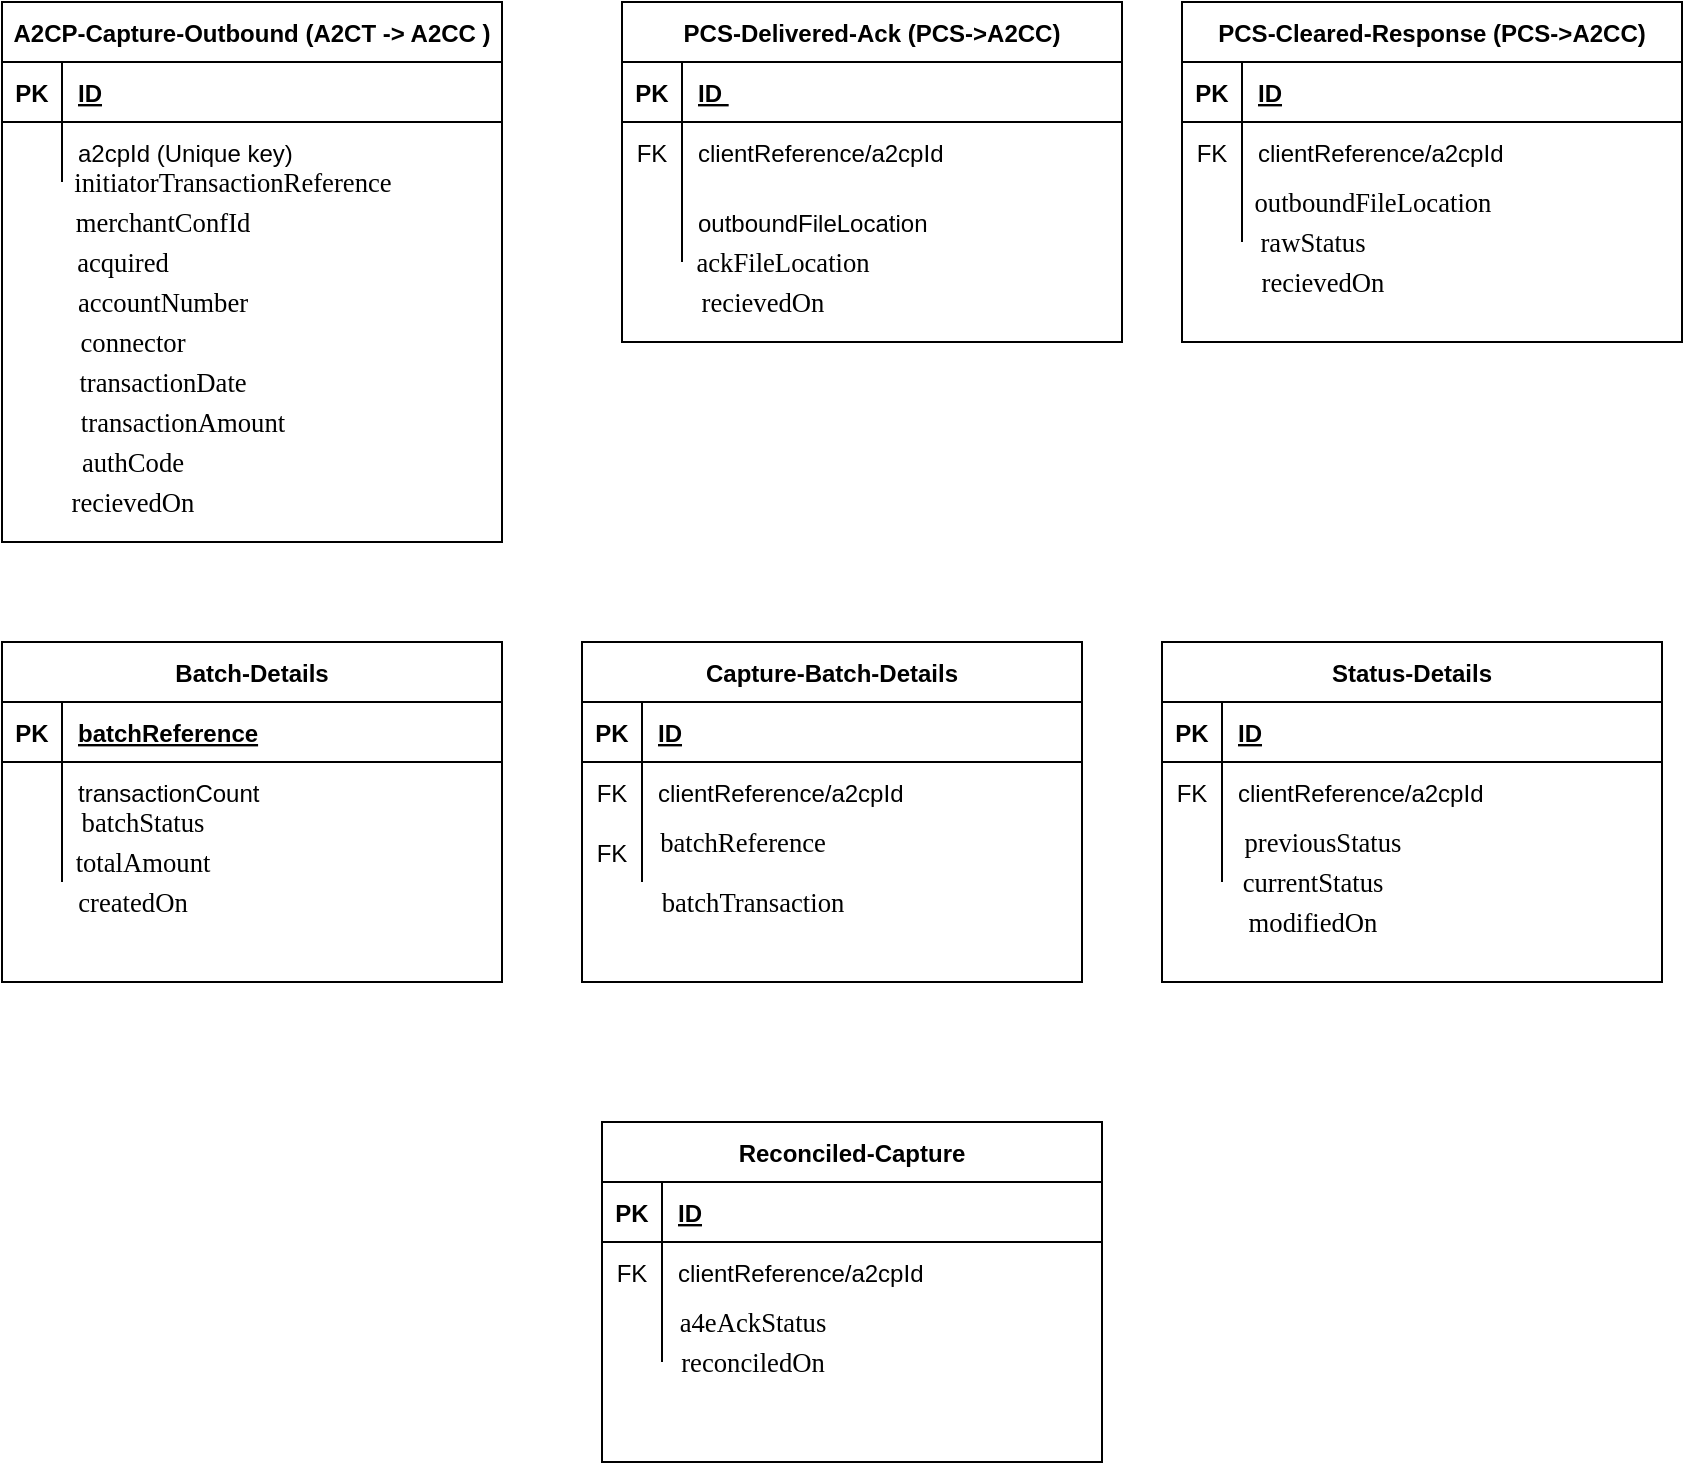 <mxfile version="14.0.4" type="github">
  <diagram id="R2lEEEUBdFMjLlhIrx00" name="Page-1">
    <mxGraphModel dx="1187" dy="380" grid="1" gridSize="10" guides="1" tooltips="1" connect="1" arrows="1" fold="1" page="1" pageScale="1" pageWidth="850" pageHeight="1100" math="0" shadow="0" extFonts="Permanent Marker^https://fonts.googleapis.com/css?family=Permanent+Marker">
      <root>
        <mxCell id="0" />
        <mxCell id="1" parent="0" />
        <mxCell id="C-vyLk0tnHw3VtMMgP7b-2" value="PCS-Delivered-Ack (PCS-&gt;A2CC)" style="shape=table;startSize=30;container=1;collapsible=1;childLayout=tableLayout;fixedRows=1;rowLines=0;fontStyle=1;align=center;resizeLast=1;" parent="1" vertex="1">
          <mxGeometry x="320" y="80" width="250" height="170" as="geometry" />
        </mxCell>
        <mxCell id="C-vyLk0tnHw3VtMMgP7b-3" value="" style="shape=partialRectangle;collapsible=0;dropTarget=0;pointerEvents=0;fillColor=none;points=[[0,0.5],[1,0.5]];portConstraint=eastwest;top=0;left=0;right=0;bottom=1;" parent="C-vyLk0tnHw3VtMMgP7b-2" vertex="1">
          <mxGeometry y="30" width="250" height="30" as="geometry" />
        </mxCell>
        <mxCell id="C-vyLk0tnHw3VtMMgP7b-4" value="PK" style="shape=partialRectangle;overflow=hidden;connectable=0;fillColor=none;top=0;left=0;bottom=0;right=0;fontStyle=1;" parent="C-vyLk0tnHw3VtMMgP7b-3" vertex="1">
          <mxGeometry width="30" height="30" as="geometry" />
        </mxCell>
        <mxCell id="C-vyLk0tnHw3VtMMgP7b-5" value="ID " style="shape=partialRectangle;overflow=hidden;connectable=0;fillColor=none;top=0;left=0;bottom=0;right=0;align=left;spacingLeft=6;fontStyle=5;" parent="C-vyLk0tnHw3VtMMgP7b-3" vertex="1">
          <mxGeometry x="30" width="220" height="30" as="geometry" />
        </mxCell>
        <mxCell id="C-vyLk0tnHw3VtMMgP7b-6" value="" style="shape=partialRectangle;collapsible=0;dropTarget=0;pointerEvents=0;fillColor=none;points=[[0,0.5],[1,0.5]];portConstraint=eastwest;top=0;left=0;right=0;bottom=0;" parent="C-vyLk0tnHw3VtMMgP7b-2" vertex="1">
          <mxGeometry y="60" width="250" height="30" as="geometry" />
        </mxCell>
        <mxCell id="C-vyLk0tnHw3VtMMgP7b-7" value="FK" style="shape=partialRectangle;overflow=hidden;connectable=0;fillColor=none;top=0;left=0;bottom=0;right=0;" parent="C-vyLk0tnHw3VtMMgP7b-6" vertex="1">
          <mxGeometry width="30" height="30" as="geometry" />
        </mxCell>
        <mxCell id="C-vyLk0tnHw3VtMMgP7b-8" value="clientReference/a2cpId" style="shape=partialRectangle;overflow=hidden;connectable=0;fillColor=none;top=0;left=0;bottom=0;right=0;align=left;spacingLeft=6;" parent="C-vyLk0tnHw3VtMMgP7b-6" vertex="1">
          <mxGeometry x="30" width="220" height="30" as="geometry" />
        </mxCell>
        <mxCell id="C-vyLk0tnHw3VtMMgP7b-9" value="" style="shape=partialRectangle;collapsible=0;dropTarget=0;pointerEvents=0;fillColor=none;points=[[0,0.5],[1,0.5]];portConstraint=eastwest;top=0;left=0;right=0;bottom=0;" parent="C-vyLk0tnHw3VtMMgP7b-2" vertex="1">
          <mxGeometry y="90" width="250" height="40" as="geometry" />
        </mxCell>
        <mxCell id="C-vyLk0tnHw3VtMMgP7b-10" value="" style="shape=partialRectangle;overflow=hidden;connectable=0;fillColor=none;top=0;left=0;bottom=0;right=0;" parent="C-vyLk0tnHw3VtMMgP7b-9" vertex="1">
          <mxGeometry width="30" height="40" as="geometry" />
        </mxCell>
        <mxCell id="C-vyLk0tnHw3VtMMgP7b-11" value="outboundFileLocation" style="shape=partialRectangle;overflow=hidden;connectable=0;fillColor=none;top=0;left=0;bottom=0;right=0;align=left;spacingLeft=6;" parent="C-vyLk0tnHw3VtMMgP7b-9" vertex="1">
          <mxGeometry x="30" width="220" height="40" as="geometry" />
        </mxCell>
        <mxCell id="C-vyLk0tnHw3VtMMgP7b-13" value="PCS-Cleared-Response (PCS-&gt;A2CC)" style="shape=table;startSize=30;container=1;collapsible=1;childLayout=tableLayout;fixedRows=1;rowLines=0;fontStyle=1;align=center;resizeLast=1;" parent="1" vertex="1">
          <mxGeometry x="600" y="80" width="250" height="170" as="geometry" />
        </mxCell>
        <mxCell id="C-vyLk0tnHw3VtMMgP7b-14" value="" style="shape=partialRectangle;collapsible=0;dropTarget=0;pointerEvents=0;fillColor=none;points=[[0,0.5],[1,0.5]];portConstraint=eastwest;top=0;left=0;right=0;bottom=1;" parent="C-vyLk0tnHw3VtMMgP7b-13" vertex="1">
          <mxGeometry y="30" width="250" height="30" as="geometry" />
        </mxCell>
        <mxCell id="C-vyLk0tnHw3VtMMgP7b-15" value="PK" style="shape=partialRectangle;overflow=hidden;connectable=0;fillColor=none;top=0;left=0;bottom=0;right=0;fontStyle=1;" parent="C-vyLk0tnHw3VtMMgP7b-14" vertex="1">
          <mxGeometry width="30" height="30" as="geometry" />
        </mxCell>
        <mxCell id="C-vyLk0tnHw3VtMMgP7b-16" value="ID" style="shape=partialRectangle;overflow=hidden;connectable=0;fillColor=none;top=0;left=0;bottom=0;right=0;align=left;spacingLeft=6;fontStyle=5;" parent="C-vyLk0tnHw3VtMMgP7b-14" vertex="1">
          <mxGeometry x="30" width="220" height="30" as="geometry" />
        </mxCell>
        <mxCell id="C-vyLk0tnHw3VtMMgP7b-17" value="" style="shape=partialRectangle;collapsible=0;dropTarget=0;pointerEvents=0;fillColor=none;points=[[0,0.5],[1,0.5]];portConstraint=eastwest;top=0;left=0;right=0;bottom=0;" parent="C-vyLk0tnHw3VtMMgP7b-13" vertex="1">
          <mxGeometry y="60" width="250" height="30" as="geometry" />
        </mxCell>
        <mxCell id="C-vyLk0tnHw3VtMMgP7b-18" value="FK" style="shape=partialRectangle;overflow=hidden;connectable=0;fillColor=none;top=0;left=0;bottom=0;right=0;" parent="C-vyLk0tnHw3VtMMgP7b-17" vertex="1">
          <mxGeometry width="30" height="30" as="geometry" />
        </mxCell>
        <mxCell id="C-vyLk0tnHw3VtMMgP7b-19" value="clientReference/a2cpId " style="shape=partialRectangle;overflow=hidden;connectable=0;fillColor=none;top=0;left=0;bottom=0;right=0;align=left;spacingLeft=6;" parent="C-vyLk0tnHw3VtMMgP7b-17" vertex="1">
          <mxGeometry x="30" width="220" height="30" as="geometry" />
        </mxCell>
        <mxCell id="C-vyLk0tnHw3VtMMgP7b-20" value="" style="shape=partialRectangle;collapsible=0;dropTarget=0;pointerEvents=0;fillColor=none;points=[[0,0.5],[1,0.5]];portConstraint=eastwest;top=0;left=0;right=0;bottom=0;" parent="C-vyLk0tnHw3VtMMgP7b-13" vertex="1">
          <mxGeometry y="90" width="250" height="30" as="geometry" />
        </mxCell>
        <mxCell id="C-vyLk0tnHw3VtMMgP7b-21" value="" style="shape=partialRectangle;overflow=hidden;connectable=0;fillColor=none;top=0;left=0;bottom=0;right=0;" parent="C-vyLk0tnHw3VtMMgP7b-20" vertex="1">
          <mxGeometry width="30" height="30" as="geometry" />
        </mxCell>
        <mxCell id="C-vyLk0tnHw3VtMMgP7b-22" value="" style="shape=partialRectangle;overflow=hidden;connectable=0;fillColor=none;top=0;left=0;bottom=0;right=0;align=left;spacingLeft=6;" parent="C-vyLk0tnHw3VtMMgP7b-20" vertex="1">
          <mxGeometry x="30" width="220" height="30" as="geometry" />
        </mxCell>
        <mxCell id="C-vyLk0tnHw3VtMMgP7b-23" value="A2CP-Capture-Outbound (A2CT -&gt; A2CC )" style="shape=table;startSize=30;container=1;collapsible=1;childLayout=tableLayout;fixedRows=1;rowLines=0;fontStyle=1;align=center;resizeLast=1;" parent="1" vertex="1">
          <mxGeometry x="10" y="80" width="250" height="270" as="geometry">
            <mxRectangle x="120" y="120" width="100" height="30" as="alternateBounds" />
          </mxGeometry>
        </mxCell>
        <mxCell id="C-vyLk0tnHw3VtMMgP7b-24" value="" style="shape=partialRectangle;collapsible=0;dropTarget=0;pointerEvents=0;fillColor=none;points=[[0,0.5],[1,0.5]];portConstraint=eastwest;top=0;left=0;right=0;bottom=1;" parent="C-vyLk0tnHw3VtMMgP7b-23" vertex="1">
          <mxGeometry y="30" width="250" height="30" as="geometry" />
        </mxCell>
        <mxCell id="C-vyLk0tnHw3VtMMgP7b-25" value="PK" style="shape=partialRectangle;overflow=hidden;connectable=0;fillColor=none;top=0;left=0;bottom=0;right=0;fontStyle=1;" parent="C-vyLk0tnHw3VtMMgP7b-24" vertex="1">
          <mxGeometry width="30" height="30" as="geometry" />
        </mxCell>
        <mxCell id="C-vyLk0tnHw3VtMMgP7b-26" value="ID" style="shape=partialRectangle;overflow=hidden;connectable=0;fillColor=none;top=0;left=0;bottom=0;right=0;align=left;spacingLeft=6;fontStyle=5;" parent="C-vyLk0tnHw3VtMMgP7b-24" vertex="1">
          <mxGeometry x="30" width="220" height="30" as="geometry" />
        </mxCell>
        <mxCell id="C-vyLk0tnHw3VtMMgP7b-27" value="" style="shape=partialRectangle;collapsible=0;dropTarget=0;pointerEvents=0;fillColor=none;points=[[0,0.5],[1,0.5]];portConstraint=eastwest;top=0;left=0;right=0;bottom=0;" parent="C-vyLk0tnHw3VtMMgP7b-23" vertex="1">
          <mxGeometry y="60" width="250" height="30" as="geometry" />
        </mxCell>
        <mxCell id="C-vyLk0tnHw3VtMMgP7b-28" value="" style="shape=partialRectangle;overflow=hidden;connectable=0;fillColor=none;top=0;left=0;bottom=0;right=0;" parent="C-vyLk0tnHw3VtMMgP7b-27" vertex="1">
          <mxGeometry width="30" height="30" as="geometry" />
        </mxCell>
        <mxCell id="C-vyLk0tnHw3VtMMgP7b-29" value="a2cpId (Unique key)" style="shape=partialRectangle;overflow=hidden;connectable=0;fillColor=none;top=0;left=0;bottom=0;right=0;align=left;spacingLeft=6;" parent="C-vyLk0tnHw3VtMMgP7b-27" vertex="1">
          <mxGeometry x="30" width="220" height="30" as="geometry" />
        </mxCell>
        <mxCell id="XGawwzfrzzIIx2lfVkUp-18" value="&lt;span style=&quot;font-size: 10pt ; font-family: &amp;#34;calibri&amp;#34;&quot;&gt;initiatorTransactionReference&lt;/span&gt;" style="text;html=1;align=center;verticalAlign=middle;resizable=0;points=[];autosize=1;" vertex="1" parent="1">
          <mxGeometry x="40" y="160" width="170" height="20" as="geometry" />
        </mxCell>
        <mxCell id="XGawwzfrzzIIx2lfVkUp-19" value="&lt;span style=&quot;font-size: 10pt ; font-family: &amp;#34;calibri&amp;#34;&quot;&gt;merchantConfId&lt;/span&gt;" style="text;html=1;align=center;verticalAlign=middle;resizable=0;points=[];autosize=1;" vertex="1" parent="1">
          <mxGeometry x="40" y="180" width="100" height="20" as="geometry" />
        </mxCell>
        <mxCell id="XGawwzfrzzIIx2lfVkUp-21" value="&lt;span style=&quot;font-size: 10pt ; font-family: &amp;#34;calibri&amp;#34;&quot;&gt;acquired&lt;/span&gt;" style="text;html=1;align=center;verticalAlign=middle;resizable=0;points=[];autosize=1;" vertex="1" parent="1">
          <mxGeometry x="40" y="200" width="60" height="20" as="geometry" />
        </mxCell>
        <mxCell id="XGawwzfrzzIIx2lfVkUp-22" value="&lt;span style=&quot;font-size: 10pt ; font-family: &amp;#34;calibri&amp;#34;&quot;&gt;connector&lt;/span&gt;" style="text;html=1;align=center;verticalAlign=middle;resizable=0;points=[];autosize=1;" vertex="1" parent="1">
          <mxGeometry x="40" y="240" width="70" height="20" as="geometry" />
        </mxCell>
        <mxCell id="XGawwzfrzzIIx2lfVkUp-23" value="&lt;span style=&quot;font-size: 10pt ; font-family: &amp;#34;calibri&amp;#34;&quot;&gt;accountNumber&lt;/span&gt;" style="text;html=1;align=center;verticalAlign=middle;resizable=0;points=[];autosize=1;" vertex="1" parent="1">
          <mxGeometry x="40" y="220" width="100" height="20" as="geometry" />
        </mxCell>
        <mxCell id="XGawwzfrzzIIx2lfVkUp-24" value="&lt;span style=&quot;font-size: 10pt ; font-family: &amp;#34;calibri&amp;#34;&quot;&gt;transactionDate&lt;/span&gt;" style="text;html=1;align=center;verticalAlign=middle;resizable=0;points=[];autosize=1;" vertex="1" parent="1">
          <mxGeometry x="40" y="260" width="100" height="20" as="geometry" />
        </mxCell>
        <mxCell id="XGawwzfrzzIIx2lfVkUp-26" value="&lt;span style=&quot;font-size: 10pt ; font-family: &amp;#34;calibri&amp;#34;&quot;&gt;transactionAmount&lt;/span&gt;" style="text;html=1;align=center;verticalAlign=middle;resizable=0;points=[];autosize=1;" vertex="1" parent="1">
          <mxGeometry x="40" y="280" width="120" height="20" as="geometry" />
        </mxCell>
        <mxCell id="XGawwzfrzzIIx2lfVkUp-27" value="&lt;span style=&quot;font-size: 10pt ; font-family: &amp;#34;calibri&amp;#34;&quot;&gt;authCode&lt;/span&gt;" style="text;html=1;align=center;verticalAlign=middle;resizable=0;points=[];autosize=1;" vertex="1" parent="1">
          <mxGeometry x="40" y="300" width="70" height="20" as="geometry" />
        </mxCell>
        <mxCell id="XGawwzfrzzIIx2lfVkUp-29" value="&lt;span style=&quot;font-size: 10pt ; font-family: &amp;#34;calibri&amp;#34;&quot;&gt;recievedOn&lt;/span&gt;" style="text;html=1;align=center;verticalAlign=middle;resizable=0;points=[];autosize=1;" vertex="1" parent="1">
          <mxGeometry x="35" y="320" width="80" height="20" as="geometry" />
        </mxCell>
        <mxCell id="XGawwzfrzzIIx2lfVkUp-30" value="&lt;span style=&quot;font-size: 10pt ; font-family: &amp;#34;calibri&amp;#34;&quot;&gt;ackFileLocation&lt;/span&gt;" style="text;html=1;align=center;verticalAlign=middle;resizable=0;points=[];autosize=1;" vertex="1" parent="1">
          <mxGeometry x="350" y="200" width="100" height="20" as="geometry" />
        </mxCell>
        <mxCell id="XGawwzfrzzIIx2lfVkUp-34" value="&lt;span style=&quot;font-size: 10pt ; font-family: &amp;#34;calibri&amp;#34;&quot;&gt;recievedOn&lt;/span&gt;" style="text;html=1;align=center;verticalAlign=middle;resizable=0;points=[];autosize=1;" vertex="1" parent="1">
          <mxGeometry x="350" y="220" width="80" height="20" as="geometry" />
        </mxCell>
        <mxCell id="XGawwzfrzzIIx2lfVkUp-38" value="&lt;span style=&quot;font-size: 10pt ; font-family: &amp;#34;calibri&amp;#34;&quot;&gt;outboundFileLocation&lt;/span&gt;" style="text;html=1;align=center;verticalAlign=middle;resizable=0;points=[];autosize=1;" vertex="1" parent="1">
          <mxGeometry x="630" y="170" width="130" height="20" as="geometry" />
        </mxCell>
        <mxCell id="XGawwzfrzzIIx2lfVkUp-39" value="&lt;span style=&quot;font-size: 10pt ; font-family: &amp;#34;calibri&amp;#34;&quot;&gt;rawStatus&lt;/span&gt;" style="text;html=1;align=center;verticalAlign=middle;resizable=0;points=[];autosize=1;" vertex="1" parent="1">
          <mxGeometry x="630" y="190" width="70" height="20" as="geometry" />
        </mxCell>
        <mxCell id="XGawwzfrzzIIx2lfVkUp-40" value="&lt;span style=&quot;font-size: 10pt ; font-family: &amp;#34;calibri&amp;#34;&quot;&gt;recievedOn&lt;/span&gt;" style="text;html=1;align=center;verticalAlign=middle;resizable=0;points=[];autosize=1;" vertex="1" parent="1">
          <mxGeometry x="630" y="210" width="80" height="20" as="geometry" />
        </mxCell>
        <mxCell id="XGawwzfrzzIIx2lfVkUp-313" value="Batch-Details" style="shape=table;startSize=30;container=1;collapsible=1;childLayout=tableLayout;fixedRows=1;rowLines=0;fontStyle=1;align=center;resizeLast=1;" vertex="1" parent="1">
          <mxGeometry x="10" y="400" width="250" height="170" as="geometry" />
        </mxCell>
        <mxCell id="XGawwzfrzzIIx2lfVkUp-314" value="" style="shape=partialRectangle;collapsible=0;dropTarget=0;pointerEvents=0;fillColor=none;points=[[0,0.5],[1,0.5]];portConstraint=eastwest;top=0;left=0;right=0;bottom=1;" vertex="1" parent="XGawwzfrzzIIx2lfVkUp-313">
          <mxGeometry y="30" width="250" height="30" as="geometry" />
        </mxCell>
        <mxCell id="XGawwzfrzzIIx2lfVkUp-315" value="PK" style="shape=partialRectangle;overflow=hidden;connectable=0;fillColor=none;top=0;left=0;bottom=0;right=0;fontStyle=1;" vertex="1" parent="XGawwzfrzzIIx2lfVkUp-314">
          <mxGeometry width="30" height="30" as="geometry" />
        </mxCell>
        <mxCell id="XGawwzfrzzIIx2lfVkUp-316" value="batchReference" style="shape=partialRectangle;overflow=hidden;connectable=0;fillColor=none;top=0;left=0;bottom=0;right=0;align=left;spacingLeft=6;fontStyle=5;" vertex="1" parent="XGawwzfrzzIIx2lfVkUp-314">
          <mxGeometry x="30" width="220" height="30" as="geometry" />
        </mxCell>
        <mxCell id="XGawwzfrzzIIx2lfVkUp-317" value="" style="shape=partialRectangle;collapsible=0;dropTarget=0;pointerEvents=0;fillColor=none;points=[[0,0.5],[1,0.5]];portConstraint=eastwest;top=0;left=0;right=0;bottom=0;" vertex="1" parent="XGawwzfrzzIIx2lfVkUp-313">
          <mxGeometry y="60" width="250" height="30" as="geometry" />
        </mxCell>
        <mxCell id="XGawwzfrzzIIx2lfVkUp-318" value="" style="shape=partialRectangle;overflow=hidden;connectable=0;fillColor=none;top=0;left=0;bottom=0;right=0;" vertex="1" parent="XGawwzfrzzIIx2lfVkUp-317">
          <mxGeometry width="30" height="30" as="geometry" />
        </mxCell>
        <mxCell id="XGawwzfrzzIIx2lfVkUp-319" value="transactionCount" style="shape=partialRectangle;overflow=hidden;connectable=0;fillColor=none;top=0;left=0;bottom=0;right=0;align=left;spacingLeft=6;" vertex="1" parent="XGawwzfrzzIIx2lfVkUp-317">
          <mxGeometry x="30" width="220" height="30" as="geometry" />
        </mxCell>
        <mxCell id="XGawwzfrzzIIx2lfVkUp-320" value="" style="shape=partialRectangle;collapsible=0;dropTarget=0;pointerEvents=0;fillColor=none;points=[[0,0.5],[1,0.5]];portConstraint=eastwest;top=0;left=0;right=0;bottom=0;" vertex="1" parent="XGawwzfrzzIIx2lfVkUp-313">
          <mxGeometry y="90" width="250" height="30" as="geometry" />
        </mxCell>
        <mxCell id="XGawwzfrzzIIx2lfVkUp-321" value="" style="shape=partialRectangle;overflow=hidden;connectable=0;fillColor=none;top=0;left=0;bottom=0;right=0;" vertex="1" parent="XGawwzfrzzIIx2lfVkUp-320">
          <mxGeometry width="30" height="30" as="geometry" />
        </mxCell>
        <mxCell id="XGawwzfrzzIIx2lfVkUp-322" value="" style="shape=partialRectangle;overflow=hidden;connectable=0;fillColor=none;top=0;left=0;bottom=0;right=0;align=left;spacingLeft=6;" vertex="1" parent="XGawwzfrzzIIx2lfVkUp-320">
          <mxGeometry x="30" width="220" height="30" as="geometry" />
        </mxCell>
        <mxCell id="XGawwzfrzzIIx2lfVkUp-324" value="&lt;span style=&quot;font-size: 10pt ; font-family: &amp;#34;calibri&amp;#34;&quot;&gt;batchStatus&lt;/span&gt;" style="text;html=1;align=center;verticalAlign=middle;resizable=0;points=[];autosize=1;" vertex="1" parent="1">
          <mxGeometry x="40" y="480" width="80" height="20" as="geometry" />
        </mxCell>
        <mxCell id="XGawwzfrzzIIx2lfVkUp-325" value="&lt;span style=&quot;font-size: 10pt ; font-family: &amp;#34;calibri&amp;#34;&quot;&gt;totalAmount&lt;/span&gt;" style="text;html=1;align=center;verticalAlign=middle;resizable=0;points=[];autosize=1;" vertex="1" parent="1">
          <mxGeometry x="40" y="500" width="80" height="20" as="geometry" />
        </mxCell>
        <mxCell id="XGawwzfrzzIIx2lfVkUp-326" value="&lt;span style=&quot;font-size: 10pt ; font-family: &amp;#34;calibri&amp;#34;&quot;&gt;createdOn&lt;/span&gt;" style="text;html=1;align=center;verticalAlign=middle;resizable=0;points=[];autosize=1;" vertex="1" parent="1">
          <mxGeometry x="40" y="520" width="70" height="20" as="geometry" />
        </mxCell>
        <mxCell id="XGawwzfrzzIIx2lfVkUp-327" value="Capture-Batch-Details" style="shape=table;startSize=30;container=1;collapsible=1;childLayout=tableLayout;fixedRows=1;rowLines=0;fontStyle=1;align=center;resizeLast=1;" vertex="1" parent="1">
          <mxGeometry x="300" y="400" width="250" height="170" as="geometry" />
        </mxCell>
        <mxCell id="XGawwzfrzzIIx2lfVkUp-328" value="" style="shape=partialRectangle;collapsible=0;dropTarget=0;pointerEvents=0;fillColor=none;points=[[0,0.5],[1,0.5]];portConstraint=eastwest;top=0;left=0;right=0;bottom=1;" vertex="1" parent="XGawwzfrzzIIx2lfVkUp-327">
          <mxGeometry y="30" width="250" height="30" as="geometry" />
        </mxCell>
        <mxCell id="XGawwzfrzzIIx2lfVkUp-329" value="PK" style="shape=partialRectangle;overflow=hidden;connectable=0;fillColor=none;top=0;left=0;bottom=0;right=0;fontStyle=1;" vertex="1" parent="XGawwzfrzzIIx2lfVkUp-328">
          <mxGeometry width="30" height="30" as="geometry" />
        </mxCell>
        <mxCell id="XGawwzfrzzIIx2lfVkUp-330" value="ID" style="shape=partialRectangle;overflow=hidden;connectable=0;fillColor=none;top=0;left=0;bottom=0;right=0;align=left;spacingLeft=6;fontStyle=5;" vertex="1" parent="XGawwzfrzzIIx2lfVkUp-328">
          <mxGeometry x="30" width="220" height="30" as="geometry" />
        </mxCell>
        <mxCell id="XGawwzfrzzIIx2lfVkUp-331" value="" style="shape=partialRectangle;collapsible=0;dropTarget=0;pointerEvents=0;fillColor=none;points=[[0,0.5],[1,0.5]];portConstraint=eastwest;top=0;left=0;right=0;bottom=0;" vertex="1" parent="XGawwzfrzzIIx2lfVkUp-327">
          <mxGeometry y="60" width="250" height="30" as="geometry" />
        </mxCell>
        <mxCell id="XGawwzfrzzIIx2lfVkUp-332" value="FK" style="shape=partialRectangle;overflow=hidden;connectable=0;fillColor=none;top=0;left=0;bottom=0;right=0;" vertex="1" parent="XGawwzfrzzIIx2lfVkUp-331">
          <mxGeometry width="30" height="30" as="geometry" />
        </mxCell>
        <mxCell id="XGawwzfrzzIIx2lfVkUp-333" value="clientReference/a2cpId" style="shape=partialRectangle;overflow=hidden;connectable=0;fillColor=none;top=0;left=0;bottom=0;right=0;align=left;spacingLeft=6;" vertex="1" parent="XGawwzfrzzIIx2lfVkUp-331">
          <mxGeometry x="30" width="220" height="30" as="geometry" />
        </mxCell>
        <mxCell id="XGawwzfrzzIIx2lfVkUp-334" value="" style="shape=partialRectangle;collapsible=0;dropTarget=0;pointerEvents=0;fillColor=none;points=[[0,0.5],[1,0.5]];portConstraint=eastwest;top=0;left=0;right=0;bottom=0;" vertex="1" parent="XGawwzfrzzIIx2lfVkUp-327">
          <mxGeometry y="90" width="250" height="30" as="geometry" />
        </mxCell>
        <mxCell id="XGawwzfrzzIIx2lfVkUp-335" value="FK" style="shape=partialRectangle;overflow=hidden;connectable=0;fillColor=none;top=0;left=0;bottom=0;right=0;" vertex="1" parent="XGawwzfrzzIIx2lfVkUp-334">
          <mxGeometry width="30" height="30" as="geometry" />
        </mxCell>
        <mxCell id="XGawwzfrzzIIx2lfVkUp-336" value="" style="shape=partialRectangle;overflow=hidden;connectable=0;fillColor=none;top=0;left=0;bottom=0;right=0;align=left;spacingLeft=6;" vertex="1" parent="XGawwzfrzzIIx2lfVkUp-334">
          <mxGeometry x="30" width="220" height="30" as="geometry" />
        </mxCell>
        <mxCell id="XGawwzfrzzIIx2lfVkUp-337" value="&lt;span style=&quot;font-size: 10pt ; font-family: &amp;#34;calibri&amp;#34;&quot;&gt;batchReference&lt;/span&gt;" style="text;html=1;align=center;verticalAlign=middle;resizable=0;points=[];autosize=1;" vertex="1" parent="1">
          <mxGeometry x="330" y="490" width="100" height="20" as="geometry" />
        </mxCell>
        <mxCell id="XGawwzfrzzIIx2lfVkUp-338" value="&lt;span style=&quot;font-size: 10pt ; font-family: &amp;#34;calibri&amp;#34;&quot;&gt;batchTransaction&lt;/span&gt;" style="text;html=1;align=center;verticalAlign=middle;resizable=0;points=[];autosize=1;" vertex="1" parent="1">
          <mxGeometry x="330" y="520" width="110" height="20" as="geometry" />
        </mxCell>
        <mxCell id="XGawwzfrzzIIx2lfVkUp-339" value="Status-Details" style="shape=table;startSize=30;container=1;collapsible=1;childLayout=tableLayout;fixedRows=1;rowLines=0;fontStyle=1;align=center;resizeLast=1;" vertex="1" parent="1">
          <mxGeometry x="590" y="400" width="250" height="170" as="geometry" />
        </mxCell>
        <mxCell id="XGawwzfrzzIIx2lfVkUp-340" value="" style="shape=partialRectangle;collapsible=0;dropTarget=0;pointerEvents=0;fillColor=none;points=[[0,0.5],[1,0.5]];portConstraint=eastwest;top=0;left=0;right=0;bottom=1;" vertex="1" parent="XGawwzfrzzIIx2lfVkUp-339">
          <mxGeometry y="30" width="250" height="30" as="geometry" />
        </mxCell>
        <mxCell id="XGawwzfrzzIIx2lfVkUp-341" value="PK" style="shape=partialRectangle;overflow=hidden;connectable=0;fillColor=none;top=0;left=0;bottom=0;right=0;fontStyle=1;" vertex="1" parent="XGawwzfrzzIIx2lfVkUp-340">
          <mxGeometry width="30" height="30" as="geometry" />
        </mxCell>
        <mxCell id="XGawwzfrzzIIx2lfVkUp-342" value="ID" style="shape=partialRectangle;overflow=hidden;connectable=0;fillColor=none;top=0;left=0;bottom=0;right=0;align=left;spacingLeft=6;fontStyle=5;" vertex="1" parent="XGawwzfrzzIIx2lfVkUp-340">
          <mxGeometry x="30" width="220" height="30" as="geometry" />
        </mxCell>
        <mxCell id="XGawwzfrzzIIx2lfVkUp-343" value="" style="shape=partialRectangle;collapsible=0;dropTarget=0;pointerEvents=0;fillColor=none;points=[[0,0.5],[1,0.5]];portConstraint=eastwest;top=0;left=0;right=0;bottom=0;" vertex="1" parent="XGawwzfrzzIIx2lfVkUp-339">
          <mxGeometry y="60" width="250" height="30" as="geometry" />
        </mxCell>
        <mxCell id="XGawwzfrzzIIx2lfVkUp-344" value="FK" style="shape=partialRectangle;overflow=hidden;connectable=0;fillColor=none;top=0;left=0;bottom=0;right=0;" vertex="1" parent="XGawwzfrzzIIx2lfVkUp-343">
          <mxGeometry width="30" height="30" as="geometry" />
        </mxCell>
        <mxCell id="XGawwzfrzzIIx2lfVkUp-345" value="clientReference/a2cpId" style="shape=partialRectangle;overflow=hidden;connectable=0;fillColor=none;top=0;left=0;bottom=0;right=0;align=left;spacingLeft=6;" vertex="1" parent="XGawwzfrzzIIx2lfVkUp-343">
          <mxGeometry x="30" width="220" height="30" as="geometry" />
        </mxCell>
        <mxCell id="XGawwzfrzzIIx2lfVkUp-346" value="" style="shape=partialRectangle;collapsible=0;dropTarget=0;pointerEvents=0;fillColor=none;points=[[0,0.5],[1,0.5]];portConstraint=eastwest;top=0;left=0;right=0;bottom=0;" vertex="1" parent="XGawwzfrzzIIx2lfVkUp-339">
          <mxGeometry y="90" width="250" height="30" as="geometry" />
        </mxCell>
        <mxCell id="XGawwzfrzzIIx2lfVkUp-347" value="" style="shape=partialRectangle;overflow=hidden;connectable=0;fillColor=none;top=0;left=0;bottom=0;right=0;" vertex="1" parent="XGawwzfrzzIIx2lfVkUp-346">
          <mxGeometry width="30" height="30" as="geometry" />
        </mxCell>
        <mxCell id="XGawwzfrzzIIx2lfVkUp-348" value="" style="shape=partialRectangle;overflow=hidden;connectable=0;fillColor=none;top=0;left=0;bottom=0;right=0;align=left;spacingLeft=6;" vertex="1" parent="XGawwzfrzzIIx2lfVkUp-346">
          <mxGeometry x="30" width="220" height="30" as="geometry" />
        </mxCell>
        <mxCell id="XGawwzfrzzIIx2lfVkUp-349" value="&lt;span style=&quot;font-size: 10pt ; font-family: &amp;#34;calibri&amp;#34;&quot;&gt;previousStatus&lt;/span&gt;" style="text;html=1;align=center;verticalAlign=middle;resizable=0;points=[];autosize=1;" vertex="1" parent="1">
          <mxGeometry x="620" y="490" width="100" height="20" as="geometry" />
        </mxCell>
        <mxCell id="XGawwzfrzzIIx2lfVkUp-350" value="&lt;span style=&quot;font-size: 10pt ; font-family: &amp;#34;calibri&amp;#34;&quot;&gt;currentStatus&lt;/span&gt;" style="text;html=1;align=center;verticalAlign=middle;resizable=0;points=[];autosize=1;" vertex="1" parent="1">
          <mxGeometry x="620" y="510" width="90" height="20" as="geometry" />
        </mxCell>
        <mxCell id="XGawwzfrzzIIx2lfVkUp-351" value="&lt;span style=&quot;font-size: 10pt ; font-family: &amp;#34;calibri&amp;#34;&quot;&gt;modifiedOn&lt;/span&gt;" style="text;html=1;align=center;verticalAlign=middle;resizable=0;points=[];autosize=1;" vertex="1" parent="1">
          <mxGeometry x="625" y="530" width="80" height="20" as="geometry" />
        </mxCell>
        <mxCell id="XGawwzfrzzIIx2lfVkUp-352" value="Reconciled-Capture" style="shape=table;startSize=30;container=1;collapsible=1;childLayout=tableLayout;fixedRows=1;rowLines=0;fontStyle=1;align=center;resizeLast=1;" vertex="1" parent="1">
          <mxGeometry x="310" y="640" width="250" height="170" as="geometry" />
        </mxCell>
        <mxCell id="XGawwzfrzzIIx2lfVkUp-353" value="" style="shape=partialRectangle;collapsible=0;dropTarget=0;pointerEvents=0;fillColor=none;points=[[0,0.5],[1,0.5]];portConstraint=eastwest;top=0;left=0;right=0;bottom=1;" vertex="1" parent="XGawwzfrzzIIx2lfVkUp-352">
          <mxGeometry y="30" width="250" height="30" as="geometry" />
        </mxCell>
        <mxCell id="XGawwzfrzzIIx2lfVkUp-354" value="PK" style="shape=partialRectangle;overflow=hidden;connectable=0;fillColor=none;top=0;left=0;bottom=0;right=0;fontStyle=1;" vertex="1" parent="XGawwzfrzzIIx2lfVkUp-353">
          <mxGeometry width="30" height="30" as="geometry" />
        </mxCell>
        <mxCell id="XGawwzfrzzIIx2lfVkUp-355" value="ID" style="shape=partialRectangle;overflow=hidden;connectable=0;fillColor=none;top=0;left=0;bottom=0;right=0;align=left;spacingLeft=6;fontStyle=5;" vertex="1" parent="XGawwzfrzzIIx2lfVkUp-353">
          <mxGeometry x="30" width="220" height="30" as="geometry" />
        </mxCell>
        <mxCell id="XGawwzfrzzIIx2lfVkUp-356" value="" style="shape=partialRectangle;collapsible=0;dropTarget=0;pointerEvents=0;fillColor=none;points=[[0,0.5],[1,0.5]];portConstraint=eastwest;top=0;left=0;right=0;bottom=0;" vertex="1" parent="XGawwzfrzzIIx2lfVkUp-352">
          <mxGeometry y="60" width="250" height="30" as="geometry" />
        </mxCell>
        <mxCell id="XGawwzfrzzIIx2lfVkUp-357" value="FK" style="shape=partialRectangle;overflow=hidden;connectable=0;fillColor=none;top=0;left=0;bottom=0;right=0;" vertex="1" parent="XGawwzfrzzIIx2lfVkUp-356">
          <mxGeometry width="30" height="30" as="geometry" />
        </mxCell>
        <mxCell id="XGawwzfrzzIIx2lfVkUp-358" value="clientReference/a2cpId" style="shape=partialRectangle;overflow=hidden;connectable=0;fillColor=none;top=0;left=0;bottom=0;right=0;align=left;spacingLeft=6;" vertex="1" parent="XGawwzfrzzIIx2lfVkUp-356">
          <mxGeometry x="30" width="220" height="30" as="geometry" />
        </mxCell>
        <mxCell id="XGawwzfrzzIIx2lfVkUp-359" value="" style="shape=partialRectangle;collapsible=0;dropTarget=0;pointerEvents=0;fillColor=none;points=[[0,0.5],[1,0.5]];portConstraint=eastwest;top=0;left=0;right=0;bottom=0;" vertex="1" parent="XGawwzfrzzIIx2lfVkUp-352">
          <mxGeometry y="90" width="250" height="30" as="geometry" />
        </mxCell>
        <mxCell id="XGawwzfrzzIIx2lfVkUp-360" value="" style="shape=partialRectangle;overflow=hidden;connectable=0;fillColor=none;top=0;left=0;bottom=0;right=0;" vertex="1" parent="XGawwzfrzzIIx2lfVkUp-359">
          <mxGeometry width="30" height="30" as="geometry" />
        </mxCell>
        <mxCell id="XGawwzfrzzIIx2lfVkUp-361" value="" style="shape=partialRectangle;overflow=hidden;connectable=0;fillColor=none;top=0;left=0;bottom=0;right=0;align=left;spacingLeft=6;" vertex="1" parent="XGawwzfrzzIIx2lfVkUp-359">
          <mxGeometry x="30" width="220" height="30" as="geometry" />
        </mxCell>
        <mxCell id="XGawwzfrzzIIx2lfVkUp-362" value="&lt;span style=&quot;font-size: 10pt ; font-family: &amp;#34;calibri&amp;#34;&quot;&gt;a4e&lt;/span&gt;&lt;span style=&quot;font-size: 10pt ; font-family: &amp;#34;calibri&amp;#34;&quot;&gt;A&lt;/span&gt;&lt;span style=&quot;font-size: 10pt ; font-family: &amp;#34;calibri&amp;#34;&quot;&gt;ckStatus&lt;/span&gt;" style="text;html=1;align=center;verticalAlign=middle;resizable=0;points=[];autosize=1;" vertex="1" parent="1">
          <mxGeometry x="340" y="730" width="90" height="20" as="geometry" />
        </mxCell>
        <mxCell id="XGawwzfrzzIIx2lfVkUp-363" value="&lt;span style=&quot;font-size: 10pt ; font-family: &amp;#34;calibri&amp;#34;&quot;&gt;reconciledOn&lt;/span&gt;" style="text;html=1;align=center;verticalAlign=middle;resizable=0;points=[];autosize=1;" vertex="1" parent="1">
          <mxGeometry x="340" y="750" width="90" height="20" as="geometry" />
        </mxCell>
      </root>
    </mxGraphModel>
  </diagram>
</mxfile>
